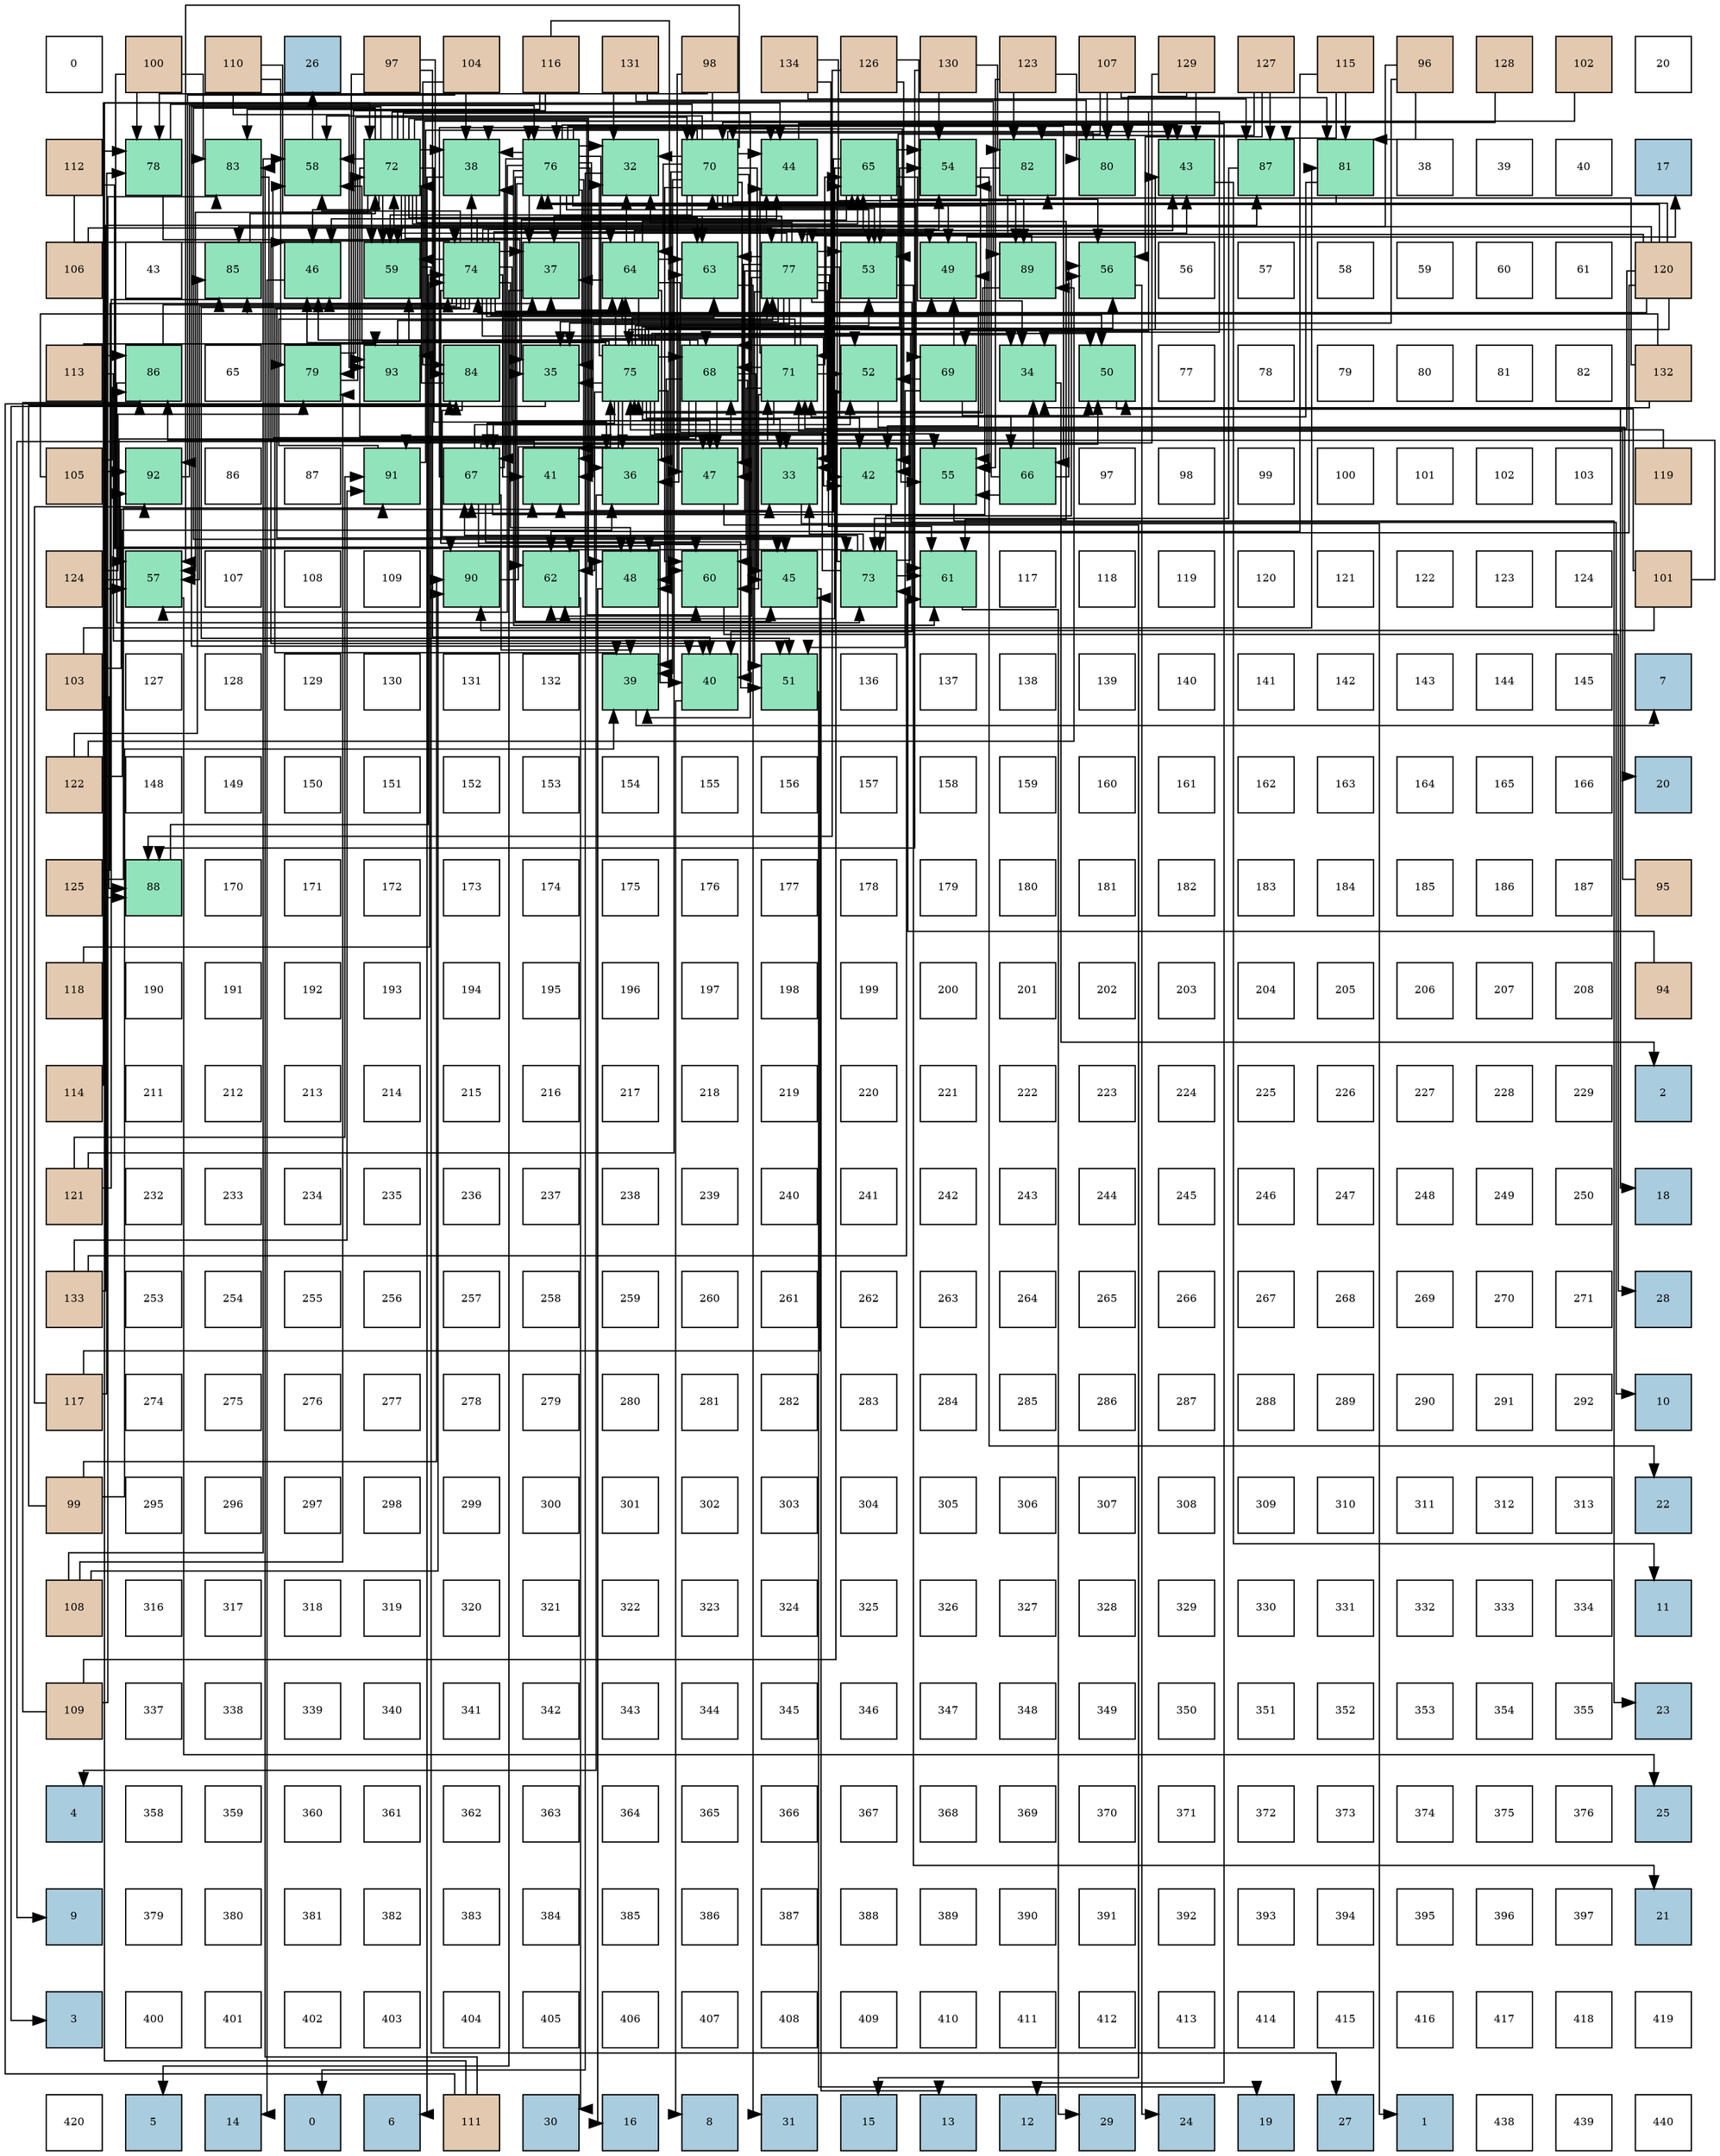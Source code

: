 digraph layout{
 rankdir=TB;
 splines=ortho;
 node [style=filled shape=square fixedsize=true width=0.6];
0[label="0", fontsize=8, fillcolor="#ffffff"];
1[label="100", fontsize=8, fillcolor="#e3c9af"];
2[label="110", fontsize=8, fillcolor="#e3c9af"];
3[label="26", fontsize=8, fillcolor="#a9ccde"];
4[label="97", fontsize=8, fillcolor="#e3c9af"];
5[label="104", fontsize=8, fillcolor="#e3c9af"];
6[label="116", fontsize=8, fillcolor="#e3c9af"];
7[label="131", fontsize=8, fillcolor="#e3c9af"];
8[label="98", fontsize=8, fillcolor="#e3c9af"];
9[label="134", fontsize=8, fillcolor="#e3c9af"];
10[label="126", fontsize=8, fillcolor="#e3c9af"];
11[label="130", fontsize=8, fillcolor="#e3c9af"];
12[label="123", fontsize=8, fillcolor="#e3c9af"];
13[label="107", fontsize=8, fillcolor="#e3c9af"];
14[label="129", fontsize=8, fillcolor="#e3c9af"];
15[label="127", fontsize=8, fillcolor="#e3c9af"];
16[label="115", fontsize=8, fillcolor="#e3c9af"];
17[label="96", fontsize=8, fillcolor="#e3c9af"];
18[label="128", fontsize=8, fillcolor="#e3c9af"];
19[label="102", fontsize=8, fillcolor="#e3c9af"];
20[label="20", fontsize=8, fillcolor="#ffffff"];
21[label="112", fontsize=8, fillcolor="#e3c9af"];
22[label="78", fontsize=8, fillcolor="#91e3bb"];
23[label="83", fontsize=8, fillcolor="#91e3bb"];
24[label="58", fontsize=8, fillcolor="#91e3bb"];
25[label="72", fontsize=8, fillcolor="#91e3bb"];
26[label="38", fontsize=8, fillcolor="#91e3bb"];
27[label="76", fontsize=8, fillcolor="#91e3bb"];
28[label="32", fontsize=8, fillcolor="#91e3bb"];
29[label="70", fontsize=8, fillcolor="#91e3bb"];
30[label="44", fontsize=8, fillcolor="#91e3bb"];
31[label="65", fontsize=8, fillcolor="#91e3bb"];
32[label="54", fontsize=8, fillcolor="#91e3bb"];
33[label="82", fontsize=8, fillcolor="#91e3bb"];
34[label="80", fontsize=8, fillcolor="#91e3bb"];
35[label="43", fontsize=8, fillcolor="#91e3bb"];
36[label="87", fontsize=8, fillcolor="#91e3bb"];
37[label="81", fontsize=8, fillcolor="#91e3bb"];
38[label="38", fontsize=8, fillcolor="#ffffff"];
39[label="39", fontsize=8, fillcolor="#ffffff"];
40[label="40", fontsize=8, fillcolor="#ffffff"];
41[label="17", fontsize=8, fillcolor="#a9ccde"];
42[label="106", fontsize=8, fillcolor="#e3c9af"];
43[label="43", fontsize=8, fillcolor="#ffffff"];
44[label="85", fontsize=8, fillcolor="#91e3bb"];
45[label="46", fontsize=8, fillcolor="#91e3bb"];
46[label="59", fontsize=8, fillcolor="#91e3bb"];
47[label="74", fontsize=8, fillcolor="#91e3bb"];
48[label="37", fontsize=8, fillcolor="#91e3bb"];
49[label="64", fontsize=8, fillcolor="#91e3bb"];
50[label="63", fontsize=8, fillcolor="#91e3bb"];
51[label="77", fontsize=8, fillcolor="#91e3bb"];
52[label="53", fontsize=8, fillcolor="#91e3bb"];
53[label="49", fontsize=8, fillcolor="#91e3bb"];
54[label="89", fontsize=8, fillcolor="#91e3bb"];
55[label="56", fontsize=8, fillcolor="#91e3bb"];
56[label="56", fontsize=8, fillcolor="#ffffff"];
57[label="57", fontsize=8, fillcolor="#ffffff"];
58[label="58", fontsize=8, fillcolor="#ffffff"];
59[label="59", fontsize=8, fillcolor="#ffffff"];
60[label="60", fontsize=8, fillcolor="#ffffff"];
61[label="61", fontsize=8, fillcolor="#ffffff"];
62[label="120", fontsize=8, fillcolor="#e3c9af"];
63[label="113", fontsize=8, fillcolor="#e3c9af"];
64[label="86", fontsize=8, fillcolor="#91e3bb"];
65[label="65", fontsize=8, fillcolor="#ffffff"];
66[label="79", fontsize=8, fillcolor="#91e3bb"];
67[label="93", fontsize=8, fillcolor="#91e3bb"];
68[label="84", fontsize=8, fillcolor="#91e3bb"];
69[label="35", fontsize=8, fillcolor="#91e3bb"];
70[label="75", fontsize=8, fillcolor="#91e3bb"];
71[label="68", fontsize=8, fillcolor="#91e3bb"];
72[label="71", fontsize=8, fillcolor="#91e3bb"];
73[label="52", fontsize=8, fillcolor="#91e3bb"];
74[label="69", fontsize=8, fillcolor="#91e3bb"];
75[label="34", fontsize=8, fillcolor="#91e3bb"];
76[label="50", fontsize=8, fillcolor="#91e3bb"];
77[label="77", fontsize=8, fillcolor="#ffffff"];
78[label="78", fontsize=8, fillcolor="#ffffff"];
79[label="79", fontsize=8, fillcolor="#ffffff"];
80[label="80", fontsize=8, fillcolor="#ffffff"];
81[label="81", fontsize=8, fillcolor="#ffffff"];
82[label="82", fontsize=8, fillcolor="#ffffff"];
83[label="132", fontsize=8, fillcolor="#e3c9af"];
84[label="105", fontsize=8, fillcolor="#e3c9af"];
85[label="92", fontsize=8, fillcolor="#91e3bb"];
86[label="86", fontsize=8, fillcolor="#ffffff"];
87[label="87", fontsize=8, fillcolor="#ffffff"];
88[label="91", fontsize=8, fillcolor="#91e3bb"];
89[label="67", fontsize=8, fillcolor="#91e3bb"];
90[label="41", fontsize=8, fillcolor="#91e3bb"];
91[label="36", fontsize=8, fillcolor="#91e3bb"];
92[label="47", fontsize=8, fillcolor="#91e3bb"];
93[label="33", fontsize=8, fillcolor="#91e3bb"];
94[label="42", fontsize=8, fillcolor="#91e3bb"];
95[label="55", fontsize=8, fillcolor="#91e3bb"];
96[label="66", fontsize=8, fillcolor="#91e3bb"];
97[label="97", fontsize=8, fillcolor="#ffffff"];
98[label="98", fontsize=8, fillcolor="#ffffff"];
99[label="99", fontsize=8, fillcolor="#ffffff"];
100[label="100", fontsize=8, fillcolor="#ffffff"];
101[label="101", fontsize=8, fillcolor="#ffffff"];
102[label="102", fontsize=8, fillcolor="#ffffff"];
103[label="103", fontsize=8, fillcolor="#ffffff"];
104[label="119", fontsize=8, fillcolor="#e3c9af"];
105[label="124", fontsize=8, fillcolor="#e3c9af"];
106[label="57", fontsize=8, fillcolor="#91e3bb"];
107[label="107", fontsize=8, fillcolor="#ffffff"];
108[label="108", fontsize=8, fillcolor="#ffffff"];
109[label="109", fontsize=8, fillcolor="#ffffff"];
110[label="90", fontsize=8, fillcolor="#91e3bb"];
111[label="62", fontsize=8, fillcolor="#91e3bb"];
112[label="48", fontsize=8, fillcolor="#91e3bb"];
113[label="60", fontsize=8, fillcolor="#91e3bb"];
114[label="45", fontsize=8, fillcolor="#91e3bb"];
115[label="73", fontsize=8, fillcolor="#91e3bb"];
116[label="61", fontsize=8, fillcolor="#91e3bb"];
117[label="117", fontsize=8, fillcolor="#ffffff"];
118[label="118", fontsize=8, fillcolor="#ffffff"];
119[label="119", fontsize=8, fillcolor="#ffffff"];
120[label="120", fontsize=8, fillcolor="#ffffff"];
121[label="121", fontsize=8, fillcolor="#ffffff"];
122[label="122", fontsize=8, fillcolor="#ffffff"];
123[label="123", fontsize=8, fillcolor="#ffffff"];
124[label="124", fontsize=8, fillcolor="#ffffff"];
125[label="101", fontsize=8, fillcolor="#e3c9af"];
126[label="103", fontsize=8, fillcolor="#e3c9af"];
127[label="127", fontsize=8, fillcolor="#ffffff"];
128[label="128", fontsize=8, fillcolor="#ffffff"];
129[label="129", fontsize=8, fillcolor="#ffffff"];
130[label="130", fontsize=8, fillcolor="#ffffff"];
131[label="131", fontsize=8, fillcolor="#ffffff"];
132[label="132", fontsize=8, fillcolor="#ffffff"];
133[label="39", fontsize=8, fillcolor="#91e3bb"];
134[label="40", fontsize=8, fillcolor="#91e3bb"];
135[label="51", fontsize=8, fillcolor="#91e3bb"];
136[label="136", fontsize=8, fillcolor="#ffffff"];
137[label="137", fontsize=8, fillcolor="#ffffff"];
138[label="138", fontsize=8, fillcolor="#ffffff"];
139[label="139", fontsize=8, fillcolor="#ffffff"];
140[label="140", fontsize=8, fillcolor="#ffffff"];
141[label="141", fontsize=8, fillcolor="#ffffff"];
142[label="142", fontsize=8, fillcolor="#ffffff"];
143[label="143", fontsize=8, fillcolor="#ffffff"];
144[label="144", fontsize=8, fillcolor="#ffffff"];
145[label="145", fontsize=8, fillcolor="#ffffff"];
146[label="7", fontsize=8, fillcolor="#a9ccde"];
147[label="122", fontsize=8, fillcolor="#e3c9af"];
148[label="148", fontsize=8, fillcolor="#ffffff"];
149[label="149", fontsize=8, fillcolor="#ffffff"];
150[label="150", fontsize=8, fillcolor="#ffffff"];
151[label="151", fontsize=8, fillcolor="#ffffff"];
152[label="152", fontsize=8, fillcolor="#ffffff"];
153[label="153", fontsize=8, fillcolor="#ffffff"];
154[label="154", fontsize=8, fillcolor="#ffffff"];
155[label="155", fontsize=8, fillcolor="#ffffff"];
156[label="156", fontsize=8, fillcolor="#ffffff"];
157[label="157", fontsize=8, fillcolor="#ffffff"];
158[label="158", fontsize=8, fillcolor="#ffffff"];
159[label="159", fontsize=8, fillcolor="#ffffff"];
160[label="160", fontsize=8, fillcolor="#ffffff"];
161[label="161", fontsize=8, fillcolor="#ffffff"];
162[label="162", fontsize=8, fillcolor="#ffffff"];
163[label="163", fontsize=8, fillcolor="#ffffff"];
164[label="164", fontsize=8, fillcolor="#ffffff"];
165[label="165", fontsize=8, fillcolor="#ffffff"];
166[label="166", fontsize=8, fillcolor="#ffffff"];
167[label="20", fontsize=8, fillcolor="#a9ccde"];
168[label="125", fontsize=8, fillcolor="#e3c9af"];
169[label="88", fontsize=8, fillcolor="#91e3bb"];
170[label="170", fontsize=8, fillcolor="#ffffff"];
171[label="171", fontsize=8, fillcolor="#ffffff"];
172[label="172", fontsize=8, fillcolor="#ffffff"];
173[label="173", fontsize=8, fillcolor="#ffffff"];
174[label="174", fontsize=8, fillcolor="#ffffff"];
175[label="175", fontsize=8, fillcolor="#ffffff"];
176[label="176", fontsize=8, fillcolor="#ffffff"];
177[label="177", fontsize=8, fillcolor="#ffffff"];
178[label="178", fontsize=8, fillcolor="#ffffff"];
179[label="179", fontsize=8, fillcolor="#ffffff"];
180[label="180", fontsize=8, fillcolor="#ffffff"];
181[label="181", fontsize=8, fillcolor="#ffffff"];
182[label="182", fontsize=8, fillcolor="#ffffff"];
183[label="183", fontsize=8, fillcolor="#ffffff"];
184[label="184", fontsize=8, fillcolor="#ffffff"];
185[label="185", fontsize=8, fillcolor="#ffffff"];
186[label="186", fontsize=8, fillcolor="#ffffff"];
187[label="187", fontsize=8, fillcolor="#ffffff"];
188[label="95", fontsize=8, fillcolor="#e3c9af"];
189[label="118", fontsize=8, fillcolor="#e3c9af"];
190[label="190", fontsize=8, fillcolor="#ffffff"];
191[label="191", fontsize=8, fillcolor="#ffffff"];
192[label="192", fontsize=8, fillcolor="#ffffff"];
193[label="193", fontsize=8, fillcolor="#ffffff"];
194[label="194", fontsize=8, fillcolor="#ffffff"];
195[label="195", fontsize=8, fillcolor="#ffffff"];
196[label="196", fontsize=8, fillcolor="#ffffff"];
197[label="197", fontsize=8, fillcolor="#ffffff"];
198[label="198", fontsize=8, fillcolor="#ffffff"];
199[label="199", fontsize=8, fillcolor="#ffffff"];
200[label="200", fontsize=8, fillcolor="#ffffff"];
201[label="201", fontsize=8, fillcolor="#ffffff"];
202[label="202", fontsize=8, fillcolor="#ffffff"];
203[label="203", fontsize=8, fillcolor="#ffffff"];
204[label="204", fontsize=8, fillcolor="#ffffff"];
205[label="205", fontsize=8, fillcolor="#ffffff"];
206[label="206", fontsize=8, fillcolor="#ffffff"];
207[label="207", fontsize=8, fillcolor="#ffffff"];
208[label="208", fontsize=8, fillcolor="#ffffff"];
209[label="94", fontsize=8, fillcolor="#e3c9af"];
210[label="114", fontsize=8, fillcolor="#e3c9af"];
211[label="211", fontsize=8, fillcolor="#ffffff"];
212[label="212", fontsize=8, fillcolor="#ffffff"];
213[label="213", fontsize=8, fillcolor="#ffffff"];
214[label="214", fontsize=8, fillcolor="#ffffff"];
215[label="215", fontsize=8, fillcolor="#ffffff"];
216[label="216", fontsize=8, fillcolor="#ffffff"];
217[label="217", fontsize=8, fillcolor="#ffffff"];
218[label="218", fontsize=8, fillcolor="#ffffff"];
219[label="219", fontsize=8, fillcolor="#ffffff"];
220[label="220", fontsize=8, fillcolor="#ffffff"];
221[label="221", fontsize=8, fillcolor="#ffffff"];
222[label="222", fontsize=8, fillcolor="#ffffff"];
223[label="223", fontsize=8, fillcolor="#ffffff"];
224[label="224", fontsize=8, fillcolor="#ffffff"];
225[label="225", fontsize=8, fillcolor="#ffffff"];
226[label="226", fontsize=8, fillcolor="#ffffff"];
227[label="227", fontsize=8, fillcolor="#ffffff"];
228[label="228", fontsize=8, fillcolor="#ffffff"];
229[label="229", fontsize=8, fillcolor="#ffffff"];
230[label="2", fontsize=8, fillcolor="#a9ccde"];
231[label="121", fontsize=8, fillcolor="#e3c9af"];
232[label="232", fontsize=8, fillcolor="#ffffff"];
233[label="233", fontsize=8, fillcolor="#ffffff"];
234[label="234", fontsize=8, fillcolor="#ffffff"];
235[label="235", fontsize=8, fillcolor="#ffffff"];
236[label="236", fontsize=8, fillcolor="#ffffff"];
237[label="237", fontsize=8, fillcolor="#ffffff"];
238[label="238", fontsize=8, fillcolor="#ffffff"];
239[label="239", fontsize=8, fillcolor="#ffffff"];
240[label="240", fontsize=8, fillcolor="#ffffff"];
241[label="241", fontsize=8, fillcolor="#ffffff"];
242[label="242", fontsize=8, fillcolor="#ffffff"];
243[label="243", fontsize=8, fillcolor="#ffffff"];
244[label="244", fontsize=8, fillcolor="#ffffff"];
245[label="245", fontsize=8, fillcolor="#ffffff"];
246[label="246", fontsize=8, fillcolor="#ffffff"];
247[label="247", fontsize=8, fillcolor="#ffffff"];
248[label="248", fontsize=8, fillcolor="#ffffff"];
249[label="249", fontsize=8, fillcolor="#ffffff"];
250[label="250", fontsize=8, fillcolor="#ffffff"];
251[label="18", fontsize=8, fillcolor="#a9ccde"];
252[label="133", fontsize=8, fillcolor="#e3c9af"];
253[label="253", fontsize=8, fillcolor="#ffffff"];
254[label="254", fontsize=8, fillcolor="#ffffff"];
255[label="255", fontsize=8, fillcolor="#ffffff"];
256[label="256", fontsize=8, fillcolor="#ffffff"];
257[label="257", fontsize=8, fillcolor="#ffffff"];
258[label="258", fontsize=8, fillcolor="#ffffff"];
259[label="259", fontsize=8, fillcolor="#ffffff"];
260[label="260", fontsize=8, fillcolor="#ffffff"];
261[label="261", fontsize=8, fillcolor="#ffffff"];
262[label="262", fontsize=8, fillcolor="#ffffff"];
263[label="263", fontsize=8, fillcolor="#ffffff"];
264[label="264", fontsize=8, fillcolor="#ffffff"];
265[label="265", fontsize=8, fillcolor="#ffffff"];
266[label="266", fontsize=8, fillcolor="#ffffff"];
267[label="267", fontsize=8, fillcolor="#ffffff"];
268[label="268", fontsize=8, fillcolor="#ffffff"];
269[label="269", fontsize=8, fillcolor="#ffffff"];
270[label="270", fontsize=8, fillcolor="#ffffff"];
271[label="271", fontsize=8, fillcolor="#ffffff"];
272[label="28", fontsize=8, fillcolor="#a9ccde"];
273[label="117", fontsize=8, fillcolor="#e3c9af"];
274[label="274", fontsize=8, fillcolor="#ffffff"];
275[label="275", fontsize=8, fillcolor="#ffffff"];
276[label="276", fontsize=8, fillcolor="#ffffff"];
277[label="277", fontsize=8, fillcolor="#ffffff"];
278[label="278", fontsize=8, fillcolor="#ffffff"];
279[label="279", fontsize=8, fillcolor="#ffffff"];
280[label="280", fontsize=8, fillcolor="#ffffff"];
281[label="281", fontsize=8, fillcolor="#ffffff"];
282[label="282", fontsize=8, fillcolor="#ffffff"];
283[label="283", fontsize=8, fillcolor="#ffffff"];
284[label="284", fontsize=8, fillcolor="#ffffff"];
285[label="285", fontsize=8, fillcolor="#ffffff"];
286[label="286", fontsize=8, fillcolor="#ffffff"];
287[label="287", fontsize=8, fillcolor="#ffffff"];
288[label="288", fontsize=8, fillcolor="#ffffff"];
289[label="289", fontsize=8, fillcolor="#ffffff"];
290[label="290", fontsize=8, fillcolor="#ffffff"];
291[label="291", fontsize=8, fillcolor="#ffffff"];
292[label="292", fontsize=8, fillcolor="#ffffff"];
293[label="10", fontsize=8, fillcolor="#a9ccde"];
294[label="99", fontsize=8, fillcolor="#e3c9af"];
295[label="295", fontsize=8, fillcolor="#ffffff"];
296[label="296", fontsize=8, fillcolor="#ffffff"];
297[label="297", fontsize=8, fillcolor="#ffffff"];
298[label="298", fontsize=8, fillcolor="#ffffff"];
299[label="299", fontsize=8, fillcolor="#ffffff"];
300[label="300", fontsize=8, fillcolor="#ffffff"];
301[label="301", fontsize=8, fillcolor="#ffffff"];
302[label="302", fontsize=8, fillcolor="#ffffff"];
303[label="303", fontsize=8, fillcolor="#ffffff"];
304[label="304", fontsize=8, fillcolor="#ffffff"];
305[label="305", fontsize=8, fillcolor="#ffffff"];
306[label="306", fontsize=8, fillcolor="#ffffff"];
307[label="307", fontsize=8, fillcolor="#ffffff"];
308[label="308", fontsize=8, fillcolor="#ffffff"];
309[label="309", fontsize=8, fillcolor="#ffffff"];
310[label="310", fontsize=8, fillcolor="#ffffff"];
311[label="311", fontsize=8, fillcolor="#ffffff"];
312[label="312", fontsize=8, fillcolor="#ffffff"];
313[label="313", fontsize=8, fillcolor="#ffffff"];
314[label="22", fontsize=8, fillcolor="#a9ccde"];
315[label="108", fontsize=8, fillcolor="#e3c9af"];
316[label="316", fontsize=8, fillcolor="#ffffff"];
317[label="317", fontsize=8, fillcolor="#ffffff"];
318[label="318", fontsize=8, fillcolor="#ffffff"];
319[label="319", fontsize=8, fillcolor="#ffffff"];
320[label="320", fontsize=8, fillcolor="#ffffff"];
321[label="321", fontsize=8, fillcolor="#ffffff"];
322[label="322", fontsize=8, fillcolor="#ffffff"];
323[label="323", fontsize=8, fillcolor="#ffffff"];
324[label="324", fontsize=8, fillcolor="#ffffff"];
325[label="325", fontsize=8, fillcolor="#ffffff"];
326[label="326", fontsize=8, fillcolor="#ffffff"];
327[label="327", fontsize=8, fillcolor="#ffffff"];
328[label="328", fontsize=8, fillcolor="#ffffff"];
329[label="329", fontsize=8, fillcolor="#ffffff"];
330[label="330", fontsize=8, fillcolor="#ffffff"];
331[label="331", fontsize=8, fillcolor="#ffffff"];
332[label="332", fontsize=8, fillcolor="#ffffff"];
333[label="333", fontsize=8, fillcolor="#ffffff"];
334[label="334", fontsize=8, fillcolor="#ffffff"];
335[label="11", fontsize=8, fillcolor="#a9ccde"];
336[label="109", fontsize=8, fillcolor="#e3c9af"];
337[label="337", fontsize=8, fillcolor="#ffffff"];
338[label="338", fontsize=8, fillcolor="#ffffff"];
339[label="339", fontsize=8, fillcolor="#ffffff"];
340[label="340", fontsize=8, fillcolor="#ffffff"];
341[label="341", fontsize=8, fillcolor="#ffffff"];
342[label="342", fontsize=8, fillcolor="#ffffff"];
343[label="343", fontsize=8, fillcolor="#ffffff"];
344[label="344", fontsize=8, fillcolor="#ffffff"];
345[label="345", fontsize=8, fillcolor="#ffffff"];
346[label="346", fontsize=8, fillcolor="#ffffff"];
347[label="347", fontsize=8, fillcolor="#ffffff"];
348[label="348", fontsize=8, fillcolor="#ffffff"];
349[label="349", fontsize=8, fillcolor="#ffffff"];
350[label="350", fontsize=8, fillcolor="#ffffff"];
351[label="351", fontsize=8, fillcolor="#ffffff"];
352[label="352", fontsize=8, fillcolor="#ffffff"];
353[label="353", fontsize=8, fillcolor="#ffffff"];
354[label="354", fontsize=8, fillcolor="#ffffff"];
355[label="355", fontsize=8, fillcolor="#ffffff"];
356[label="23", fontsize=8, fillcolor="#a9ccde"];
357[label="4", fontsize=8, fillcolor="#a9ccde"];
358[label="358", fontsize=8, fillcolor="#ffffff"];
359[label="359", fontsize=8, fillcolor="#ffffff"];
360[label="360", fontsize=8, fillcolor="#ffffff"];
361[label="361", fontsize=8, fillcolor="#ffffff"];
362[label="362", fontsize=8, fillcolor="#ffffff"];
363[label="363", fontsize=8, fillcolor="#ffffff"];
364[label="364", fontsize=8, fillcolor="#ffffff"];
365[label="365", fontsize=8, fillcolor="#ffffff"];
366[label="366", fontsize=8, fillcolor="#ffffff"];
367[label="367", fontsize=8, fillcolor="#ffffff"];
368[label="368", fontsize=8, fillcolor="#ffffff"];
369[label="369", fontsize=8, fillcolor="#ffffff"];
370[label="370", fontsize=8, fillcolor="#ffffff"];
371[label="371", fontsize=8, fillcolor="#ffffff"];
372[label="372", fontsize=8, fillcolor="#ffffff"];
373[label="373", fontsize=8, fillcolor="#ffffff"];
374[label="374", fontsize=8, fillcolor="#ffffff"];
375[label="375", fontsize=8, fillcolor="#ffffff"];
376[label="376", fontsize=8, fillcolor="#ffffff"];
377[label="25", fontsize=8, fillcolor="#a9ccde"];
378[label="9", fontsize=8, fillcolor="#a9ccde"];
379[label="379", fontsize=8, fillcolor="#ffffff"];
380[label="380", fontsize=8, fillcolor="#ffffff"];
381[label="381", fontsize=8, fillcolor="#ffffff"];
382[label="382", fontsize=8, fillcolor="#ffffff"];
383[label="383", fontsize=8, fillcolor="#ffffff"];
384[label="384", fontsize=8, fillcolor="#ffffff"];
385[label="385", fontsize=8, fillcolor="#ffffff"];
386[label="386", fontsize=8, fillcolor="#ffffff"];
387[label="387", fontsize=8, fillcolor="#ffffff"];
388[label="388", fontsize=8, fillcolor="#ffffff"];
389[label="389", fontsize=8, fillcolor="#ffffff"];
390[label="390", fontsize=8, fillcolor="#ffffff"];
391[label="391", fontsize=8, fillcolor="#ffffff"];
392[label="392", fontsize=8, fillcolor="#ffffff"];
393[label="393", fontsize=8, fillcolor="#ffffff"];
394[label="394", fontsize=8, fillcolor="#ffffff"];
395[label="395", fontsize=8, fillcolor="#ffffff"];
396[label="396", fontsize=8, fillcolor="#ffffff"];
397[label="397", fontsize=8, fillcolor="#ffffff"];
398[label="21", fontsize=8, fillcolor="#a9ccde"];
399[label="3", fontsize=8, fillcolor="#a9ccde"];
400[label="400", fontsize=8, fillcolor="#ffffff"];
401[label="401", fontsize=8, fillcolor="#ffffff"];
402[label="402", fontsize=8, fillcolor="#ffffff"];
403[label="403", fontsize=8, fillcolor="#ffffff"];
404[label="404", fontsize=8, fillcolor="#ffffff"];
405[label="405", fontsize=8, fillcolor="#ffffff"];
406[label="406", fontsize=8, fillcolor="#ffffff"];
407[label="407", fontsize=8, fillcolor="#ffffff"];
408[label="408", fontsize=8, fillcolor="#ffffff"];
409[label="409", fontsize=8, fillcolor="#ffffff"];
410[label="410", fontsize=8, fillcolor="#ffffff"];
411[label="411", fontsize=8, fillcolor="#ffffff"];
412[label="412", fontsize=8, fillcolor="#ffffff"];
413[label="413", fontsize=8, fillcolor="#ffffff"];
414[label="414", fontsize=8, fillcolor="#ffffff"];
415[label="415", fontsize=8, fillcolor="#ffffff"];
416[label="416", fontsize=8, fillcolor="#ffffff"];
417[label="417", fontsize=8, fillcolor="#ffffff"];
418[label="418", fontsize=8, fillcolor="#ffffff"];
419[label="419", fontsize=8, fillcolor="#ffffff"];
420[label="420", fontsize=8, fillcolor="#ffffff"];
421[label="5", fontsize=8, fillcolor="#a9ccde"];
422[label="14", fontsize=8, fillcolor="#a9ccde"];
423[label="0", fontsize=8, fillcolor="#a9ccde"];
424[label="6", fontsize=8, fillcolor="#a9ccde"];
425[label="111", fontsize=8, fillcolor="#e3c9af"];
426[label="30", fontsize=8, fillcolor="#a9ccde"];
427[label="16", fontsize=8, fillcolor="#a9ccde"];
428[label="8", fontsize=8, fillcolor="#a9ccde"];
429[label="31", fontsize=8, fillcolor="#a9ccde"];
430[label="15", fontsize=8, fillcolor="#a9ccde"];
431[label="13", fontsize=8, fillcolor="#a9ccde"];
432[label="12", fontsize=8, fillcolor="#a9ccde"];
433[label="29", fontsize=8, fillcolor="#a9ccde"];
434[label="24", fontsize=8, fillcolor="#a9ccde"];
435[label="19", fontsize=8, fillcolor="#a9ccde"];
436[label="27", fontsize=8, fillcolor="#a9ccde"];
437[label="1", fontsize=8, fillcolor="#a9ccde"];
438[label="438", fontsize=8, fillcolor="#ffffff"];
439[label="439", fontsize=8, fillcolor="#ffffff"];
440[label="440", fontsize=8, fillcolor="#ffffff"];
edge [constraint=false, style=vis];28 -> 423;
93 -> 437;
75 -> 230;
69 -> 399;
91 -> 357;
48 -> 421;
26 -> 424;
133 -> 146;
134 -> 428;
90 -> 378;
94 -> 293;
35 -> 335;
30 -> 432;
114 -> 431;
45 -> 422;
92 -> 430;
112 -> 427;
53 -> 41;
76 -> 251;
135 -> 435;
73 -> 167;
52 -> 398;
32 -> 314;
95 -> 356;
55 -> 434;
106 -> 377;
24 -> 3;
46 -> 436;
113 -> 272;
116 -> 433;
111 -> 426;
50 -> 429;
49 -> 28;
49 -> 93;
49 -> 91;
49 -> 48;
49 -> 94;
49 -> 35;
49 -> 116;
49 -> 50;
31 -> 75;
31 -> 69;
31 -> 90;
31 -> 52;
31 -> 32;
31 -> 95;
31 -> 55;
31 -> 111;
96 -> 75;
96 -> 32;
96 -> 95;
96 -> 55;
89 -> 26;
89 -> 133;
89 -> 134;
89 -> 30;
89 -> 53;
89 -> 76;
89 -> 135;
89 -> 73;
71 -> 114;
71 -> 45;
71 -> 92;
71 -> 112;
71 -> 106;
71 -> 24;
71 -> 46;
71 -> 113;
74 -> 53;
74 -> 76;
74 -> 135;
74 -> 73;
29 -> 28;
29 -> 26;
29 -> 133;
29 -> 134;
29 -> 35;
29 -> 30;
29 -> 114;
29 -> 45;
29 -> 92;
29 -> 112;
29 -> 52;
29 -> 95;
29 -> 106;
29 -> 24;
29 -> 46;
29 -> 113;
29 -> 49;
29 -> 31;
29 -> 74;
72 -> 30;
72 -> 112;
72 -> 73;
72 -> 113;
72 -> 49;
72 -> 31;
72 -> 89;
72 -> 71;
25 -> 75;
25 -> 69;
25 -> 91;
25 -> 26;
25 -> 133;
25 -> 134;
25 -> 30;
25 -> 114;
25 -> 45;
25 -> 92;
25 -> 112;
25 -> 106;
25 -> 24;
25 -> 46;
25 -> 113;
25 -> 50;
25 -> 49;
25 -> 31;
25 -> 74;
115 -> 93;
115 -> 55;
115 -> 116;
115 -> 111;
115 -> 49;
115 -> 31;
115 -> 89;
115 -> 71;
47 -> 48;
47 -> 26;
47 -> 133;
47 -> 134;
47 -> 90;
47 -> 94;
47 -> 30;
47 -> 114;
47 -> 45;
47 -> 92;
47 -> 112;
47 -> 53;
47 -> 76;
47 -> 135;
47 -> 73;
47 -> 32;
47 -> 106;
47 -> 24;
47 -> 46;
47 -> 113;
47 -> 49;
47 -> 31;
70 -> 28;
70 -> 93;
70 -> 75;
70 -> 69;
70 -> 91;
70 -> 48;
70 -> 133;
70 -> 90;
70 -> 94;
70 -> 35;
70 -> 45;
70 -> 76;
70 -> 52;
70 -> 32;
70 -> 95;
70 -> 55;
70 -> 24;
70 -> 116;
70 -> 111;
70 -> 50;
70 -> 89;
70 -> 71;
27 -> 28;
27 -> 93;
27 -> 69;
27 -> 91;
27 -> 48;
27 -> 26;
27 -> 90;
27 -> 94;
27 -> 35;
27 -> 114;
27 -> 53;
27 -> 52;
27 -> 106;
27 -> 116;
27 -> 111;
27 -> 50;
27 -> 96;
27 -> 89;
27 -> 71;
51 -> 28;
51 -> 93;
51 -> 69;
51 -> 91;
51 -> 48;
51 -> 134;
51 -> 90;
51 -> 94;
51 -> 35;
51 -> 92;
51 -> 135;
51 -> 52;
51 -> 46;
51 -> 116;
51 -> 111;
51 -> 50;
51 -> 96;
51 -> 89;
51 -> 71;
22 -> 29;
22 -> 47;
66 -> 29;
66 -> 25;
34 -> 29;
37 -> 72;
37 -> 27;
33 -> 72;
33 -> 70;
23 -> 72;
68 -> 25;
68 -> 115;
44 -> 25;
64 -> 115;
64 -> 47;
36 -> 115;
169 -> 47;
54 -> 70;
54 -> 51;
110 -> 70;
88 -> 27;
88 -> 51;
85 -> 27;
67 -> 51;
209 -> 115;
188 -> 72;
17 -> 69;
17 -> 37;
17 -> 44;
4 -> 134;
4 -> 68;
4 -> 67;
8 -> 92;
8 -> 22;
8 -> 67;
294 -> 133;
294 -> 68;
294 -> 110;
1 -> 112;
1 -> 22;
1 -> 23;
125 -> 76;
125 -> 64;
125 -> 110;
19 -> 27;
126 -> 90;
126 -> 37;
126 -> 169;
5 -> 26;
5 -> 68;
5 -> 85;
84 -> 53;
84 -> 64;
84 -> 85;
42 -> 51;
13 -> 52;
13 -> 34;
13 -> 37;
315 -> 24;
315 -> 66;
315 -> 110;
336 -> 73;
336 -> 23;
336 -> 64;
2 -> 46;
2 -> 66;
2 -> 67;
425 -> 30;
425 -> 23;
425 -> 68;
21 -> 45;
21 -> 22;
21 -> 110;
63 -> 135;
63 -> 64;
63 -> 67;
210 -> 25;
16 -> 111;
16 -> 37;
16 -> 36;
6 -> 113;
6 -> 66;
6 -> 23;
273 -> 114;
273 -> 22;
273 -> 85;
189 -> 47;
104 -> 70;
62 -> 29;
62 -> 72;
62 -> 25;
62 -> 115;
62 -> 47;
62 -> 70;
62 -> 27;
62 -> 51;
231 -> 50;
231 -> 44;
231 -> 88;
147 -> 91;
147 -> 44;
147 -> 54;
12 -> 95;
12 -> 34;
12 -> 33;
105 -> 106;
105 -> 66;
105 -> 85;
168 -> 48;
168 -> 169;
168 -> 88;
10 -> 94;
10 -> 169;
10 -> 54;
15 -> 55;
15 -> 33;
15 -> 36;
18 -> 29;
14 -> 35;
14 -> 34;
14 -> 88;
11 -> 32;
11 -> 33;
11 -> 169;
7 -> 28;
7 -> 34;
7 -> 54;
83 -> 75;
83 -> 33;
83 -> 44;
252 -> 116;
252 -> 36;
252 -> 88;
9 -> 93;
9 -> 36;
9 -> 54;
edge [constraint=true, style=invis];
0 -> 21 -> 42 -> 63 -> 84 -> 105 -> 126 -> 147 -> 168 -> 189 -> 210 -> 231 -> 252 -> 273 -> 294 -> 315 -> 336 -> 357 -> 378 -> 399 -> 420;
1 -> 22 -> 43 -> 64 -> 85 -> 106 -> 127 -> 148 -> 169 -> 190 -> 211 -> 232 -> 253 -> 274 -> 295 -> 316 -> 337 -> 358 -> 379 -> 400 -> 421;
2 -> 23 -> 44 -> 65 -> 86 -> 107 -> 128 -> 149 -> 170 -> 191 -> 212 -> 233 -> 254 -> 275 -> 296 -> 317 -> 338 -> 359 -> 380 -> 401 -> 422;
3 -> 24 -> 45 -> 66 -> 87 -> 108 -> 129 -> 150 -> 171 -> 192 -> 213 -> 234 -> 255 -> 276 -> 297 -> 318 -> 339 -> 360 -> 381 -> 402 -> 423;
4 -> 25 -> 46 -> 67 -> 88 -> 109 -> 130 -> 151 -> 172 -> 193 -> 214 -> 235 -> 256 -> 277 -> 298 -> 319 -> 340 -> 361 -> 382 -> 403 -> 424;
5 -> 26 -> 47 -> 68 -> 89 -> 110 -> 131 -> 152 -> 173 -> 194 -> 215 -> 236 -> 257 -> 278 -> 299 -> 320 -> 341 -> 362 -> 383 -> 404 -> 425;
6 -> 27 -> 48 -> 69 -> 90 -> 111 -> 132 -> 153 -> 174 -> 195 -> 216 -> 237 -> 258 -> 279 -> 300 -> 321 -> 342 -> 363 -> 384 -> 405 -> 426;
7 -> 28 -> 49 -> 70 -> 91 -> 112 -> 133 -> 154 -> 175 -> 196 -> 217 -> 238 -> 259 -> 280 -> 301 -> 322 -> 343 -> 364 -> 385 -> 406 -> 427;
8 -> 29 -> 50 -> 71 -> 92 -> 113 -> 134 -> 155 -> 176 -> 197 -> 218 -> 239 -> 260 -> 281 -> 302 -> 323 -> 344 -> 365 -> 386 -> 407 -> 428;
9 -> 30 -> 51 -> 72 -> 93 -> 114 -> 135 -> 156 -> 177 -> 198 -> 219 -> 240 -> 261 -> 282 -> 303 -> 324 -> 345 -> 366 -> 387 -> 408 -> 429;
10 -> 31 -> 52 -> 73 -> 94 -> 115 -> 136 -> 157 -> 178 -> 199 -> 220 -> 241 -> 262 -> 283 -> 304 -> 325 -> 346 -> 367 -> 388 -> 409 -> 430;
11 -> 32 -> 53 -> 74 -> 95 -> 116 -> 137 -> 158 -> 179 -> 200 -> 221 -> 242 -> 263 -> 284 -> 305 -> 326 -> 347 -> 368 -> 389 -> 410 -> 431;
12 -> 33 -> 54 -> 75 -> 96 -> 117 -> 138 -> 159 -> 180 -> 201 -> 222 -> 243 -> 264 -> 285 -> 306 -> 327 -> 348 -> 369 -> 390 -> 411 -> 432;
13 -> 34 -> 55 -> 76 -> 97 -> 118 -> 139 -> 160 -> 181 -> 202 -> 223 -> 244 -> 265 -> 286 -> 307 -> 328 -> 349 -> 370 -> 391 -> 412 -> 433;
14 -> 35 -> 56 -> 77 -> 98 -> 119 -> 140 -> 161 -> 182 -> 203 -> 224 -> 245 -> 266 -> 287 -> 308 -> 329 -> 350 -> 371 -> 392 -> 413 -> 434;
15 -> 36 -> 57 -> 78 -> 99 -> 120 -> 141 -> 162 -> 183 -> 204 -> 225 -> 246 -> 267 -> 288 -> 309 -> 330 -> 351 -> 372 -> 393 -> 414 -> 435;
16 -> 37 -> 58 -> 79 -> 100 -> 121 -> 142 -> 163 -> 184 -> 205 -> 226 -> 247 -> 268 -> 289 -> 310 -> 331 -> 352 -> 373 -> 394 -> 415 -> 436;
17 -> 38 -> 59 -> 80 -> 101 -> 122 -> 143 -> 164 -> 185 -> 206 -> 227 -> 248 -> 269 -> 290 -> 311 -> 332 -> 353 -> 374 -> 395 -> 416 -> 437;
18 -> 39 -> 60 -> 81 -> 102 -> 123 -> 144 -> 165 -> 186 -> 207 -> 228 -> 249 -> 270 -> 291 -> 312 -> 333 -> 354 -> 375 -> 396 -> 417 -> 438;
19 -> 40 -> 61 -> 82 -> 103 -> 124 -> 145 -> 166 -> 187 -> 208 -> 229 -> 250 -> 271 -> 292 -> 313 -> 334 -> 355 -> 376 -> 397 -> 418 -> 439;
20 -> 41 -> 62 -> 83 -> 104 -> 125 -> 146 -> 167 -> 188 -> 209 -> 230 -> 251 -> 272 -> 293 -> 314 -> 335 -> 356 -> 377 -> 398 -> 419 -> 440;
rank = same {0 -> 1 -> 2 -> 3 -> 4 -> 5 -> 6 -> 7 -> 8 -> 9 -> 10 -> 11 -> 12 -> 13 -> 14 -> 15 -> 16 -> 17 -> 18 -> 19 -> 20};
rank = same {21 -> 22 -> 23 -> 24 -> 25 -> 26 -> 27 -> 28 -> 29 -> 30 -> 31 -> 32 -> 33 -> 34 -> 35 -> 36 -> 37 -> 38 -> 39 -> 40 -> 41};
rank = same {42 -> 43 -> 44 -> 45 -> 46 -> 47 -> 48 -> 49 -> 50 -> 51 -> 52 -> 53 -> 54 -> 55 -> 56 -> 57 -> 58 -> 59 -> 60 -> 61 -> 62};
rank = same {63 -> 64 -> 65 -> 66 -> 67 -> 68 -> 69 -> 70 -> 71 -> 72 -> 73 -> 74 -> 75 -> 76 -> 77 -> 78 -> 79 -> 80 -> 81 -> 82 -> 83};
rank = same {84 -> 85 -> 86 -> 87 -> 88 -> 89 -> 90 -> 91 -> 92 -> 93 -> 94 -> 95 -> 96 -> 97 -> 98 -> 99 -> 100 -> 101 -> 102 -> 103 -> 104};
rank = same {105 -> 106 -> 107 -> 108 -> 109 -> 110 -> 111 -> 112 -> 113 -> 114 -> 115 -> 116 -> 117 -> 118 -> 119 -> 120 -> 121 -> 122 -> 123 -> 124 -> 125};
rank = same {126 -> 127 -> 128 -> 129 -> 130 -> 131 -> 132 -> 133 -> 134 -> 135 -> 136 -> 137 -> 138 -> 139 -> 140 -> 141 -> 142 -> 143 -> 144 -> 145 -> 146};
rank = same {147 -> 148 -> 149 -> 150 -> 151 -> 152 -> 153 -> 154 -> 155 -> 156 -> 157 -> 158 -> 159 -> 160 -> 161 -> 162 -> 163 -> 164 -> 165 -> 166 -> 167};
rank = same {168 -> 169 -> 170 -> 171 -> 172 -> 173 -> 174 -> 175 -> 176 -> 177 -> 178 -> 179 -> 180 -> 181 -> 182 -> 183 -> 184 -> 185 -> 186 -> 187 -> 188};
rank = same {189 -> 190 -> 191 -> 192 -> 193 -> 194 -> 195 -> 196 -> 197 -> 198 -> 199 -> 200 -> 201 -> 202 -> 203 -> 204 -> 205 -> 206 -> 207 -> 208 -> 209};
rank = same {210 -> 211 -> 212 -> 213 -> 214 -> 215 -> 216 -> 217 -> 218 -> 219 -> 220 -> 221 -> 222 -> 223 -> 224 -> 225 -> 226 -> 227 -> 228 -> 229 -> 230};
rank = same {231 -> 232 -> 233 -> 234 -> 235 -> 236 -> 237 -> 238 -> 239 -> 240 -> 241 -> 242 -> 243 -> 244 -> 245 -> 246 -> 247 -> 248 -> 249 -> 250 -> 251};
rank = same {252 -> 253 -> 254 -> 255 -> 256 -> 257 -> 258 -> 259 -> 260 -> 261 -> 262 -> 263 -> 264 -> 265 -> 266 -> 267 -> 268 -> 269 -> 270 -> 271 -> 272};
rank = same {273 -> 274 -> 275 -> 276 -> 277 -> 278 -> 279 -> 280 -> 281 -> 282 -> 283 -> 284 -> 285 -> 286 -> 287 -> 288 -> 289 -> 290 -> 291 -> 292 -> 293};
rank = same {294 -> 295 -> 296 -> 297 -> 298 -> 299 -> 300 -> 301 -> 302 -> 303 -> 304 -> 305 -> 306 -> 307 -> 308 -> 309 -> 310 -> 311 -> 312 -> 313 -> 314};
rank = same {315 -> 316 -> 317 -> 318 -> 319 -> 320 -> 321 -> 322 -> 323 -> 324 -> 325 -> 326 -> 327 -> 328 -> 329 -> 330 -> 331 -> 332 -> 333 -> 334 -> 335};
rank = same {336 -> 337 -> 338 -> 339 -> 340 -> 341 -> 342 -> 343 -> 344 -> 345 -> 346 -> 347 -> 348 -> 349 -> 350 -> 351 -> 352 -> 353 -> 354 -> 355 -> 356};
rank = same {357 -> 358 -> 359 -> 360 -> 361 -> 362 -> 363 -> 364 -> 365 -> 366 -> 367 -> 368 -> 369 -> 370 -> 371 -> 372 -> 373 -> 374 -> 375 -> 376 -> 377};
rank = same {378 -> 379 -> 380 -> 381 -> 382 -> 383 -> 384 -> 385 -> 386 -> 387 -> 388 -> 389 -> 390 -> 391 -> 392 -> 393 -> 394 -> 395 -> 396 -> 397 -> 398};
rank = same {399 -> 400 -> 401 -> 402 -> 403 -> 404 -> 405 -> 406 -> 407 -> 408 -> 409 -> 410 -> 411 -> 412 -> 413 -> 414 -> 415 -> 416 -> 417 -> 418 -> 419};
rank = same {420 -> 421 -> 422 -> 423 -> 424 -> 425 -> 426 -> 427 -> 428 -> 429 -> 430 -> 431 -> 432 -> 433 -> 434 -> 435 -> 436 -> 437 -> 438 -> 439 -> 440};
}